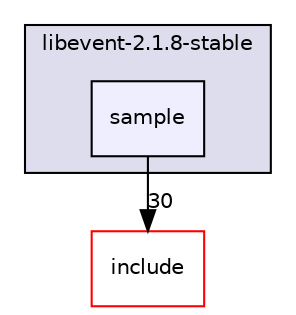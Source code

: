 digraph "E:/笔记/libevent-2.1.8-stable/sample" {
  compound=true
  node [ fontsize="10", fontname="Helvetica"];
  edge [ labelfontsize="10", labelfontname="Helvetica"];
  subgraph clusterdir_377e8ef8e80a313d1c3a754eb3f26a1b {
    graph [ bgcolor="#ddddee", pencolor="black", label="libevent-2.1.8-stable" fontname="Helvetica", fontsize="10", URL="dir_377e8ef8e80a313d1c3a754eb3f26a1b.html"]
  dir_288f92674700cc843e7daa8035c4ae51 [shape=box, label="sample", style="filled", fillcolor="#eeeeff", pencolor="black", URL="dir_288f92674700cc843e7daa8035c4ae51.html"];
  }
  dir_5708c2d9d68deda293c436e4a44eaa6a [shape=box label="include" fillcolor="white" style="filled" color="red" URL="dir_5708c2d9d68deda293c436e4a44eaa6a.html"];
  dir_288f92674700cc843e7daa8035c4ae51->dir_5708c2d9d68deda293c436e4a44eaa6a [headlabel="30", labeldistance=1.5 headhref="dir_000009_000007.html"];
}
